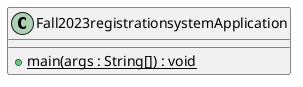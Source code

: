 
@startuml
class Fall2023registrationsystemApplication {
    + {static} main(args : String[]) : void
}

@enduml
